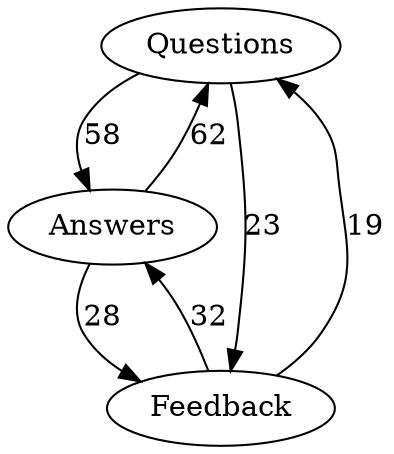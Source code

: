 // test
digraph gazeDataOutput13 {
	node [group=a]
	Questions
	Answers
	Feedback
	Feedback -> Questions [label=19]
	Questions -> Feedback [label=23]
	Feedback -> Answers [label=32]
	Answers -> Questions [label=62]
	Questions -> Answers [label=58]
	Answers -> Feedback [label=28]
	edge [style=invis]
	Questions -> Answers
	Answers -> Feedback
}
